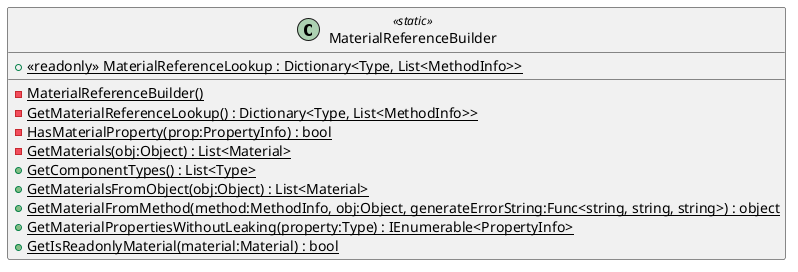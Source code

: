 @startuml
class MaterialReferenceBuilder <<static>> {
    + {static} <<readonly>> MaterialReferenceLookup : Dictionary<Type, List<MethodInfo>>
    {static} - MaterialReferenceBuilder()
    - {static} GetMaterialReferenceLookup() : Dictionary<Type, List<MethodInfo>>
    - {static} HasMaterialProperty(prop:PropertyInfo) : bool
    - {static} GetMaterials(obj:Object) : List<Material>
    + {static} GetComponentTypes() : List<Type>
    + {static} GetMaterialsFromObject(obj:Object) : List<Material>
    + {static} GetMaterialFromMethod(method:MethodInfo, obj:Object, generateErrorString:Func<string, string, string>) : object
    + {static} GetMaterialPropertiesWithoutLeaking(property:Type) : IEnumerable<PropertyInfo>
    + {static} GetIsReadonlyMaterial(material:Material) : bool
}
@enduml
